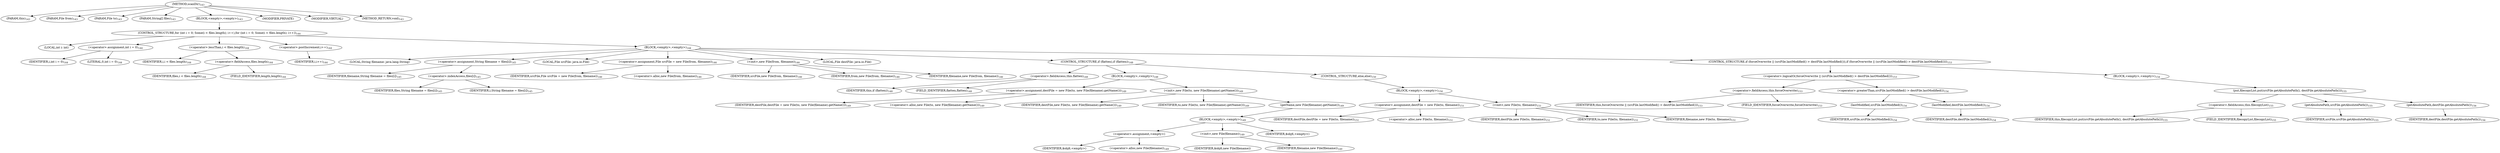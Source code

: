 digraph "scanDir" {  
"294" [label = <(METHOD,scanDir)<SUB>143</SUB>> ]
"295" [label = <(PARAM,this)<SUB>143</SUB>> ]
"296" [label = <(PARAM,File from)<SUB>143</SUB>> ]
"297" [label = <(PARAM,File to)<SUB>143</SUB>> ]
"298" [label = <(PARAM,String[] files)<SUB>143</SUB>> ]
"299" [label = <(BLOCK,&lt;empty&gt;,&lt;empty&gt;)<SUB>143</SUB>> ]
"300" [label = <(CONTROL_STRUCTURE,for (int i = 0; Some(i &lt; files.length); i++),for (int i = 0; Some(i &lt; files.length); i++))<SUB>144</SUB>> ]
"301" [label = <(LOCAL,int i: int)> ]
"302" [label = <(&lt;operator&gt;.assignment,int i = 0)<SUB>144</SUB>> ]
"303" [label = <(IDENTIFIER,i,int i = 0)<SUB>144</SUB>> ]
"304" [label = <(LITERAL,0,int i = 0)<SUB>144</SUB>> ]
"305" [label = <(&lt;operator&gt;.lessThan,i &lt; files.length)<SUB>144</SUB>> ]
"306" [label = <(IDENTIFIER,i,i &lt; files.length)<SUB>144</SUB>> ]
"307" [label = <(&lt;operator&gt;.fieldAccess,files.length)<SUB>144</SUB>> ]
"308" [label = <(IDENTIFIER,files,i &lt; files.length)<SUB>144</SUB>> ]
"309" [label = <(FIELD_IDENTIFIER,length,length)<SUB>144</SUB>> ]
"310" [label = <(&lt;operator&gt;.postIncrement,i++)<SUB>144</SUB>> ]
"311" [label = <(IDENTIFIER,i,i++)<SUB>144</SUB>> ]
"312" [label = <(BLOCK,&lt;empty&gt;,&lt;empty&gt;)<SUB>144</SUB>> ]
"313" [label = <(LOCAL,String filename: java.lang.String)> ]
"314" [label = <(&lt;operator&gt;.assignment,String filename = files[i])<SUB>145</SUB>> ]
"315" [label = <(IDENTIFIER,filename,String filename = files[i])<SUB>145</SUB>> ]
"316" [label = <(&lt;operator&gt;.indexAccess,files[i])<SUB>145</SUB>> ]
"317" [label = <(IDENTIFIER,files,String filename = files[i])<SUB>145</SUB>> ]
"318" [label = <(IDENTIFIER,i,String filename = files[i])<SUB>145</SUB>> ]
"11" [label = <(LOCAL,File srcFile: java.io.File)> ]
"319" [label = <(&lt;operator&gt;.assignment,File srcFile = new File(from, filename))<SUB>146</SUB>> ]
"320" [label = <(IDENTIFIER,srcFile,File srcFile = new File(from, filename))<SUB>146</SUB>> ]
"321" [label = <(&lt;operator&gt;.alloc,new File(from, filename))<SUB>146</SUB>> ]
"322" [label = <(&lt;init&gt;,new File(from, filename))<SUB>146</SUB>> ]
"10" [label = <(IDENTIFIER,srcFile,new File(from, filename))<SUB>146</SUB>> ]
"323" [label = <(IDENTIFIER,from,new File(from, filename))<SUB>146</SUB>> ]
"324" [label = <(IDENTIFIER,filename,new File(from, filename))<SUB>146</SUB>> ]
"13" [label = <(LOCAL,File destFile: java.io.File)> ]
"325" [label = <(CONTROL_STRUCTURE,if (flatten),if (flatten))<SUB>148</SUB>> ]
"326" [label = <(&lt;operator&gt;.fieldAccess,this.flatten)<SUB>148</SUB>> ]
"327" [label = <(IDENTIFIER,this,if (flatten))<SUB>148</SUB>> ]
"328" [label = <(FIELD_IDENTIFIER,flatten,flatten)<SUB>148</SUB>> ]
"329" [label = <(BLOCK,&lt;empty&gt;,&lt;empty&gt;)<SUB>148</SUB>> ]
"330" [label = <(&lt;operator&gt;.assignment,destFile = new File(to, new File(filename).getName()))<SUB>149</SUB>> ]
"331" [label = <(IDENTIFIER,destFile,destFile = new File(to, new File(filename).getName()))<SUB>149</SUB>> ]
"332" [label = <(&lt;operator&gt;.alloc,new File(to, new File(filename).getName()))<SUB>149</SUB>> ]
"333" [label = <(&lt;init&gt;,new File(to, new File(filename).getName()))<SUB>149</SUB>> ]
"12" [label = <(IDENTIFIER,destFile,new File(to, new File(filename).getName()))<SUB>149</SUB>> ]
"334" [label = <(IDENTIFIER,to,new File(to, new File(filename).getName()))<SUB>149</SUB>> ]
"335" [label = <(getName,new File(filename).getName())<SUB>149</SUB>> ]
"336" [label = <(BLOCK,&lt;empty&gt;,&lt;empty&gt;)<SUB>149</SUB>> ]
"337" [label = <(&lt;operator&gt;.assignment,&lt;empty&gt;)> ]
"338" [label = <(IDENTIFIER,$obj6,&lt;empty&gt;)> ]
"339" [label = <(&lt;operator&gt;.alloc,new File(filename))<SUB>149</SUB>> ]
"340" [label = <(&lt;init&gt;,new File(filename))<SUB>149</SUB>> ]
"341" [label = <(IDENTIFIER,$obj6,new File(filename))> ]
"342" [label = <(IDENTIFIER,filename,new File(filename))<SUB>149</SUB>> ]
"343" [label = <(IDENTIFIER,$obj6,&lt;empty&gt;)> ]
"344" [label = <(CONTROL_STRUCTURE,else,else)<SUB>150</SUB>> ]
"345" [label = <(BLOCK,&lt;empty&gt;,&lt;empty&gt;)<SUB>150</SUB>> ]
"346" [label = <(&lt;operator&gt;.assignment,destFile = new File(to, filename))<SUB>151</SUB>> ]
"347" [label = <(IDENTIFIER,destFile,destFile = new File(to, filename))<SUB>151</SUB>> ]
"348" [label = <(&lt;operator&gt;.alloc,new File(to, filename))<SUB>151</SUB>> ]
"349" [label = <(&lt;init&gt;,new File(to, filename))<SUB>151</SUB>> ]
"14" [label = <(IDENTIFIER,destFile,new File(to, filename))<SUB>151</SUB>> ]
"350" [label = <(IDENTIFIER,to,new File(to, filename))<SUB>151</SUB>> ]
"351" [label = <(IDENTIFIER,filename,new File(to, filename))<SUB>151</SUB>> ]
"352" [label = <(CONTROL_STRUCTURE,if (forceOverwrite || (srcFile.lastModified() &gt; destFile.lastModified())),if (forceOverwrite || (srcFile.lastModified() &gt; destFile.lastModified())))<SUB>153</SUB>> ]
"353" [label = <(&lt;operator&gt;.logicalOr,forceOverwrite || (srcFile.lastModified() &gt; destFile.lastModified()))<SUB>153</SUB>> ]
"354" [label = <(&lt;operator&gt;.fieldAccess,this.forceOverwrite)<SUB>153</SUB>> ]
"355" [label = <(IDENTIFIER,this,forceOverwrite || (srcFile.lastModified() &gt; destFile.lastModified()))<SUB>153</SUB>> ]
"356" [label = <(FIELD_IDENTIFIER,forceOverwrite,forceOverwrite)<SUB>153</SUB>> ]
"357" [label = <(&lt;operator&gt;.greaterThan,srcFile.lastModified() &gt; destFile.lastModified())<SUB>154</SUB>> ]
"358" [label = <(lastModified,srcFile.lastModified())<SUB>154</SUB>> ]
"359" [label = <(IDENTIFIER,srcFile,srcFile.lastModified())<SUB>154</SUB>> ]
"360" [label = <(lastModified,destFile.lastModified())<SUB>154</SUB>> ]
"361" [label = <(IDENTIFIER,destFile,destFile.lastModified())<SUB>154</SUB>> ]
"362" [label = <(BLOCK,&lt;empty&gt;,&lt;empty&gt;)<SUB>154</SUB>> ]
"363" [label = <(put,filecopyList.put(srcFile.getAbsolutePath(), destFile.getAbsolutePath()))<SUB>155</SUB>> ]
"364" [label = <(&lt;operator&gt;.fieldAccess,this.filecopyList)<SUB>155</SUB>> ]
"365" [label = <(IDENTIFIER,this,filecopyList.put(srcFile.getAbsolutePath(), destFile.getAbsolutePath()))<SUB>155</SUB>> ]
"366" [label = <(FIELD_IDENTIFIER,filecopyList,filecopyList)<SUB>155</SUB>> ]
"367" [label = <(getAbsolutePath,srcFile.getAbsolutePath())<SUB>155</SUB>> ]
"368" [label = <(IDENTIFIER,srcFile,srcFile.getAbsolutePath())<SUB>155</SUB>> ]
"369" [label = <(getAbsolutePath,destFile.getAbsolutePath())<SUB>156</SUB>> ]
"370" [label = <(IDENTIFIER,destFile,destFile.getAbsolutePath())<SUB>156</SUB>> ]
"371" [label = <(MODIFIER,PRIVATE)> ]
"372" [label = <(MODIFIER,VIRTUAL)> ]
"373" [label = <(METHOD_RETURN,void)<SUB>143</SUB>> ]
  "294" -> "295" 
  "294" -> "296" 
  "294" -> "297" 
  "294" -> "298" 
  "294" -> "299" 
  "294" -> "371" 
  "294" -> "372" 
  "294" -> "373" 
  "299" -> "300" 
  "300" -> "301" 
  "300" -> "302" 
  "300" -> "305" 
  "300" -> "310" 
  "300" -> "312" 
  "302" -> "303" 
  "302" -> "304" 
  "305" -> "306" 
  "305" -> "307" 
  "307" -> "308" 
  "307" -> "309" 
  "310" -> "311" 
  "312" -> "313" 
  "312" -> "314" 
  "312" -> "11" 
  "312" -> "319" 
  "312" -> "322" 
  "312" -> "13" 
  "312" -> "325" 
  "312" -> "352" 
  "314" -> "315" 
  "314" -> "316" 
  "316" -> "317" 
  "316" -> "318" 
  "319" -> "320" 
  "319" -> "321" 
  "322" -> "10" 
  "322" -> "323" 
  "322" -> "324" 
  "325" -> "326" 
  "325" -> "329" 
  "325" -> "344" 
  "326" -> "327" 
  "326" -> "328" 
  "329" -> "330" 
  "329" -> "333" 
  "330" -> "331" 
  "330" -> "332" 
  "333" -> "12" 
  "333" -> "334" 
  "333" -> "335" 
  "335" -> "336" 
  "336" -> "337" 
  "336" -> "340" 
  "336" -> "343" 
  "337" -> "338" 
  "337" -> "339" 
  "340" -> "341" 
  "340" -> "342" 
  "344" -> "345" 
  "345" -> "346" 
  "345" -> "349" 
  "346" -> "347" 
  "346" -> "348" 
  "349" -> "14" 
  "349" -> "350" 
  "349" -> "351" 
  "352" -> "353" 
  "352" -> "362" 
  "353" -> "354" 
  "353" -> "357" 
  "354" -> "355" 
  "354" -> "356" 
  "357" -> "358" 
  "357" -> "360" 
  "358" -> "359" 
  "360" -> "361" 
  "362" -> "363" 
  "363" -> "364" 
  "363" -> "367" 
  "363" -> "369" 
  "364" -> "365" 
  "364" -> "366" 
  "367" -> "368" 
  "369" -> "370" 
}
